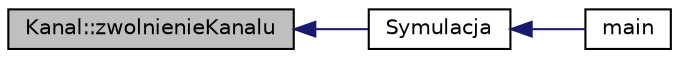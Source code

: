 digraph "Kanal::zwolnienieKanalu"
{
  edge [fontname="Helvetica",fontsize="10",labelfontname="Helvetica",labelfontsize="10"];
  node [fontname="Helvetica",fontsize="10",shape=record];
  rankdir="LR";
  Node1 [label="Kanal::zwolnienieKanalu",height=0.2,width=0.4,color="black", fillcolor="grey75", style="filled", fontcolor="black"];
  Node1 -> Node2 [dir="back",color="midnightblue",fontsize="10",style="solid",fontname="Helvetica"];
  Node2 [label="Symulacja",height=0.2,width=0.4,color="black", fillcolor="white", style="filled",URL="$symulacja_8h.html#a0e6f7b9ec172d7e193bd1ec1c5173da4"];
  Node2 -> Node3 [dir="back",color="midnightblue",fontsize="10",style="solid",fontname="Helvetica"];
  Node3 [label="main",height=0.2,width=0.4,color="black", fillcolor="white", style="filled",URL="$sc_8cpp.html#ae66f6b31b5ad750f1fe042a706a4e3d4"];
}
